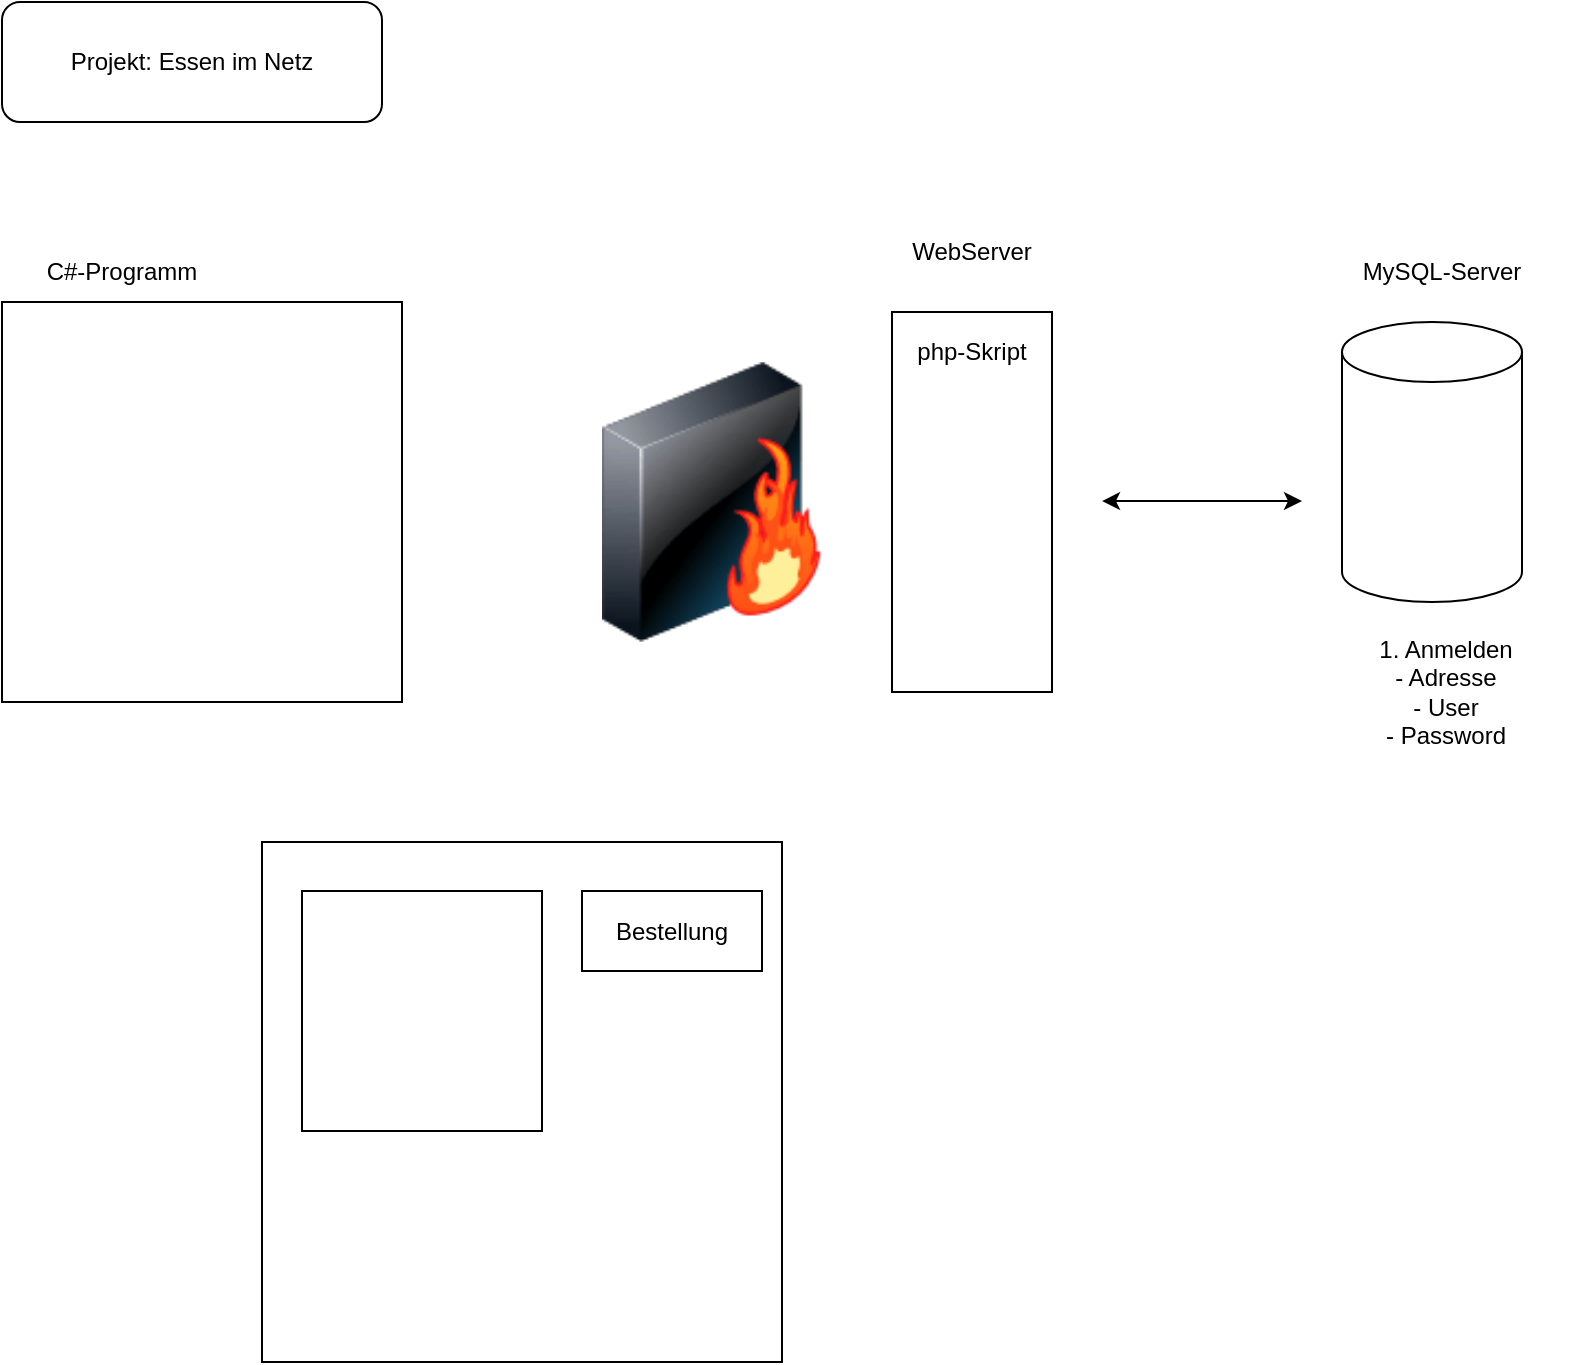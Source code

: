 <mxfile>
    <diagram id="UUAtwhpTZ4ZS1WnXTG8r" name="Seite-1">
        <mxGraphModel dx="1034" dy="719" grid="1" gridSize="10" guides="1" tooltips="1" connect="1" arrows="1" fold="1" page="1" pageScale="1" pageWidth="827" pageHeight="1169" math="0" shadow="0">
            <root>
                <mxCell id="0"/>
                <mxCell id="1" parent="0"/>
                <mxCell id="2" value="Projekt: Essen im Netz" style="rounded=1;whiteSpace=wrap;html=1;" vertex="1" parent="1">
                    <mxGeometry x="40" y="20" width="190" height="60" as="geometry"/>
                </mxCell>
                <mxCell id="3" value="" style="whiteSpace=wrap;html=1;aspect=fixed;" vertex="1" parent="1">
                    <mxGeometry x="40" y="170" width="200" height="200" as="geometry"/>
                </mxCell>
                <mxCell id="4" value="C#-Programm" style="text;html=1;strokeColor=none;fillColor=none;align=center;verticalAlign=middle;whiteSpace=wrap;rounded=0;" vertex="1" parent="1">
                    <mxGeometry x="40" y="140" width="120" height="30" as="geometry"/>
                </mxCell>
                <mxCell id="5" value="" style="rounded=0;whiteSpace=wrap;html=1;rotation=-90;textDirection=ltr;labelPosition=center;verticalLabelPosition=middle;align=center;verticalAlign=middle;" vertex="1" parent="1">
                    <mxGeometry x="430" y="230" width="190" height="80" as="geometry"/>
                </mxCell>
                <mxCell id="6" value="php-Skript" style="text;html=1;strokeColor=none;fillColor=none;align=center;verticalAlign=middle;whiteSpace=wrap;rounded=0;" vertex="1" parent="1">
                    <mxGeometry x="495" y="180" width="60" height="30" as="geometry"/>
                </mxCell>
                <mxCell id="7" value="WebServer" style="text;html=1;strokeColor=none;fillColor=none;align=center;verticalAlign=middle;whiteSpace=wrap;rounded=0;" vertex="1" parent="1">
                    <mxGeometry x="495" y="130" width="60" height="30" as="geometry"/>
                </mxCell>
                <mxCell id="9" value="" style="shape=cylinder3;whiteSpace=wrap;html=1;boundedLbl=1;backgroundOutline=1;size=15;" vertex="1" parent="1">
                    <mxGeometry x="710" y="180" width="90" height="140" as="geometry"/>
                </mxCell>
                <mxCell id="10" value="MySQL-Server" style="text;html=1;strokeColor=none;fillColor=none;align=center;verticalAlign=middle;whiteSpace=wrap;rounded=0;" vertex="1" parent="1">
                    <mxGeometry x="710" y="140" width="100" height="30" as="geometry"/>
                </mxCell>
                <mxCell id="13" value="1. Anmelden&lt;br&gt;- Adresse&lt;br&gt;- User&lt;br&gt;- Password" style="text;html=1;strokeColor=none;fillColor=none;align=center;verticalAlign=middle;whiteSpace=wrap;rounded=0;" vertex="1" parent="1">
                    <mxGeometry x="697" y="330" width="130" height="70" as="geometry"/>
                </mxCell>
                <mxCell id="14" value="" style="endArrow=classic;startArrow=classic;html=1;" edge="1" parent="1">
                    <mxGeometry width="50" height="50" relative="1" as="geometry">
                        <mxPoint x="590" y="269.52" as="sourcePoint"/>
                        <mxPoint x="690" y="269.52" as="targetPoint"/>
                    </mxGeometry>
                </mxCell>
                <mxCell id="15" value="" style="whiteSpace=wrap;html=1;aspect=fixed;" vertex="1" parent="1">
                    <mxGeometry x="170" y="440" width="260" height="260" as="geometry"/>
                </mxCell>
                <mxCell id="16" value="" style="whiteSpace=wrap;html=1;aspect=fixed;" vertex="1" parent="1">
                    <mxGeometry x="190" y="464.5" width="120" height="120" as="geometry"/>
                </mxCell>
                <mxCell id="18" value="Bestellung" style="rounded=0;whiteSpace=wrap;html=1;" vertex="1" parent="1">
                    <mxGeometry x="330" y="464.5" width="90" height="40" as="geometry"/>
                </mxCell>
                <mxCell id="19" value="" style="image;html=1;image=img/lib/clip_art/networking/Firewall-page1_128x128.png" vertex="1" parent="1">
                    <mxGeometry x="340" y="180" width="110" height="180" as="geometry"/>
                </mxCell>
            </root>
        </mxGraphModel>
    </diagram>
</mxfile>